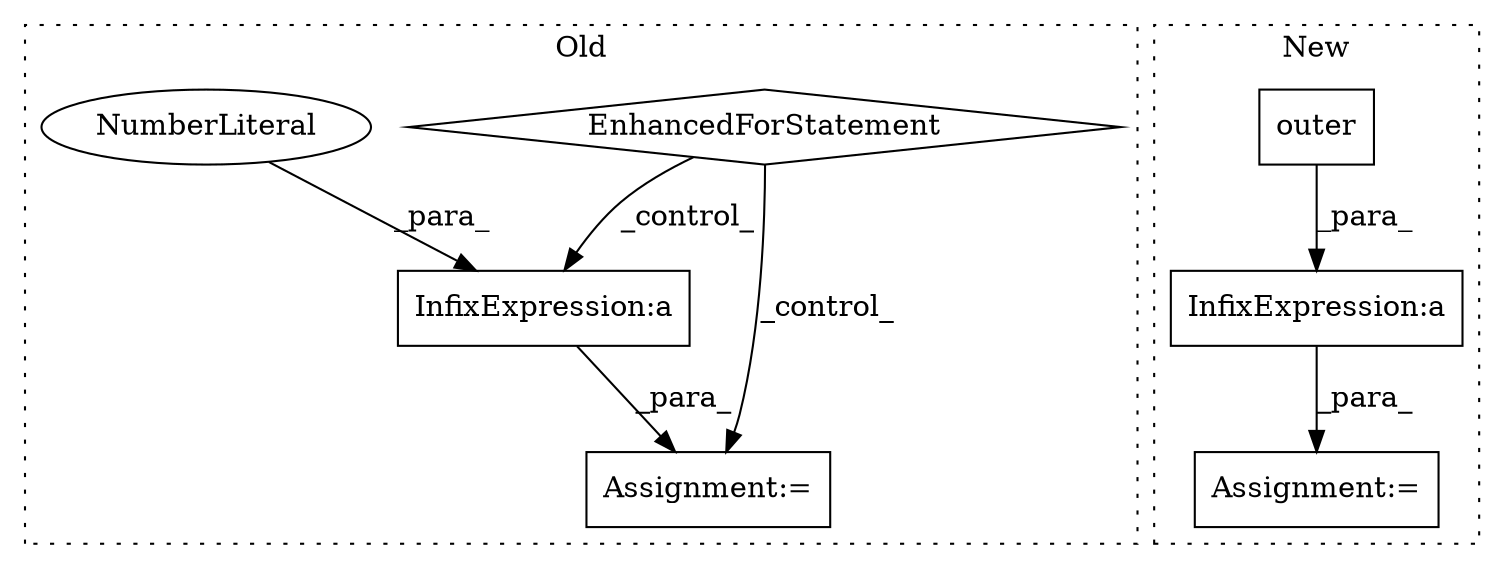 digraph G {
subgraph cluster0 {
1 [label="EnhancedForStatement" a="70" s="2381,2460" l="53,2" shape="diamond"];
3 [label="InfixExpression:a" a="27" s="2543" l="3" shape="box"];
4 [label="Assignment:=" a="7" s="2470,2559" l="57,2" shape="box"];
6 [label="NumberLiteral" a="34" s="2546" l="1" shape="ellipse"];
label = "Old";
style="dotted";
}
subgraph cluster1 {
2 [label="outer" a="32" s="2459,2476" l="6,1" shape="box"];
5 [label="InfixExpression:a" a="27" s="2512" l="3" shape="box"];
7 [label="Assignment:=" a="7" s="2494" l="1" shape="box"];
label = "New";
style="dotted";
}
1 -> 4 [label="_control_"];
1 -> 3 [label="_control_"];
2 -> 5 [label="_para_"];
3 -> 4 [label="_para_"];
5 -> 7 [label="_para_"];
6 -> 3 [label="_para_"];
}